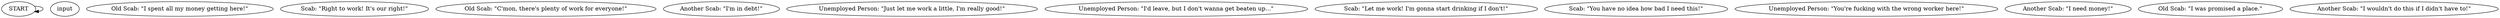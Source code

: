 # GATES / SCAB barks six
# a whole bunch of scab barks for a location somewhere
# ==================================================
digraph G {
	  0 [label="START"];
	  1 [label="input"];
	  2 [label="Old Scab: \"I spent all my money getting here!\""];
	  3 [label="Scab: \"Right to work! It's our right!\""];
	  4 [label="Old Scab: \"C'mon, there's plenty of work for everyone!\""];
	  5 [label="Another Scab: \"I'm in debt!\""];
	  6 [label="Unemployed Person: \"Just let me work a little, I'm really good!\""];
	  7 [label="Unemployed Person: \"I'd leave, but I don't wanna get beaten up...\""];
	  8 [label="Scab: \"Let me work! I'm gonna start drinking if I don't!\""];
	  9 [label="Scab: \"You have no idea how bad I need this!\""];
	  10 [label="Unemployed Person: \"You're fucking with the wrong worker here!\""];
	  11 [label="Another Scab: \"I need money!\""];
	  12 [label="Old Scab: \"I was promised a place.\""];
	  13 [label="Another Scab: \"I wouldn't do this if I didn't have to!\""];
	  0 -> 0
}

